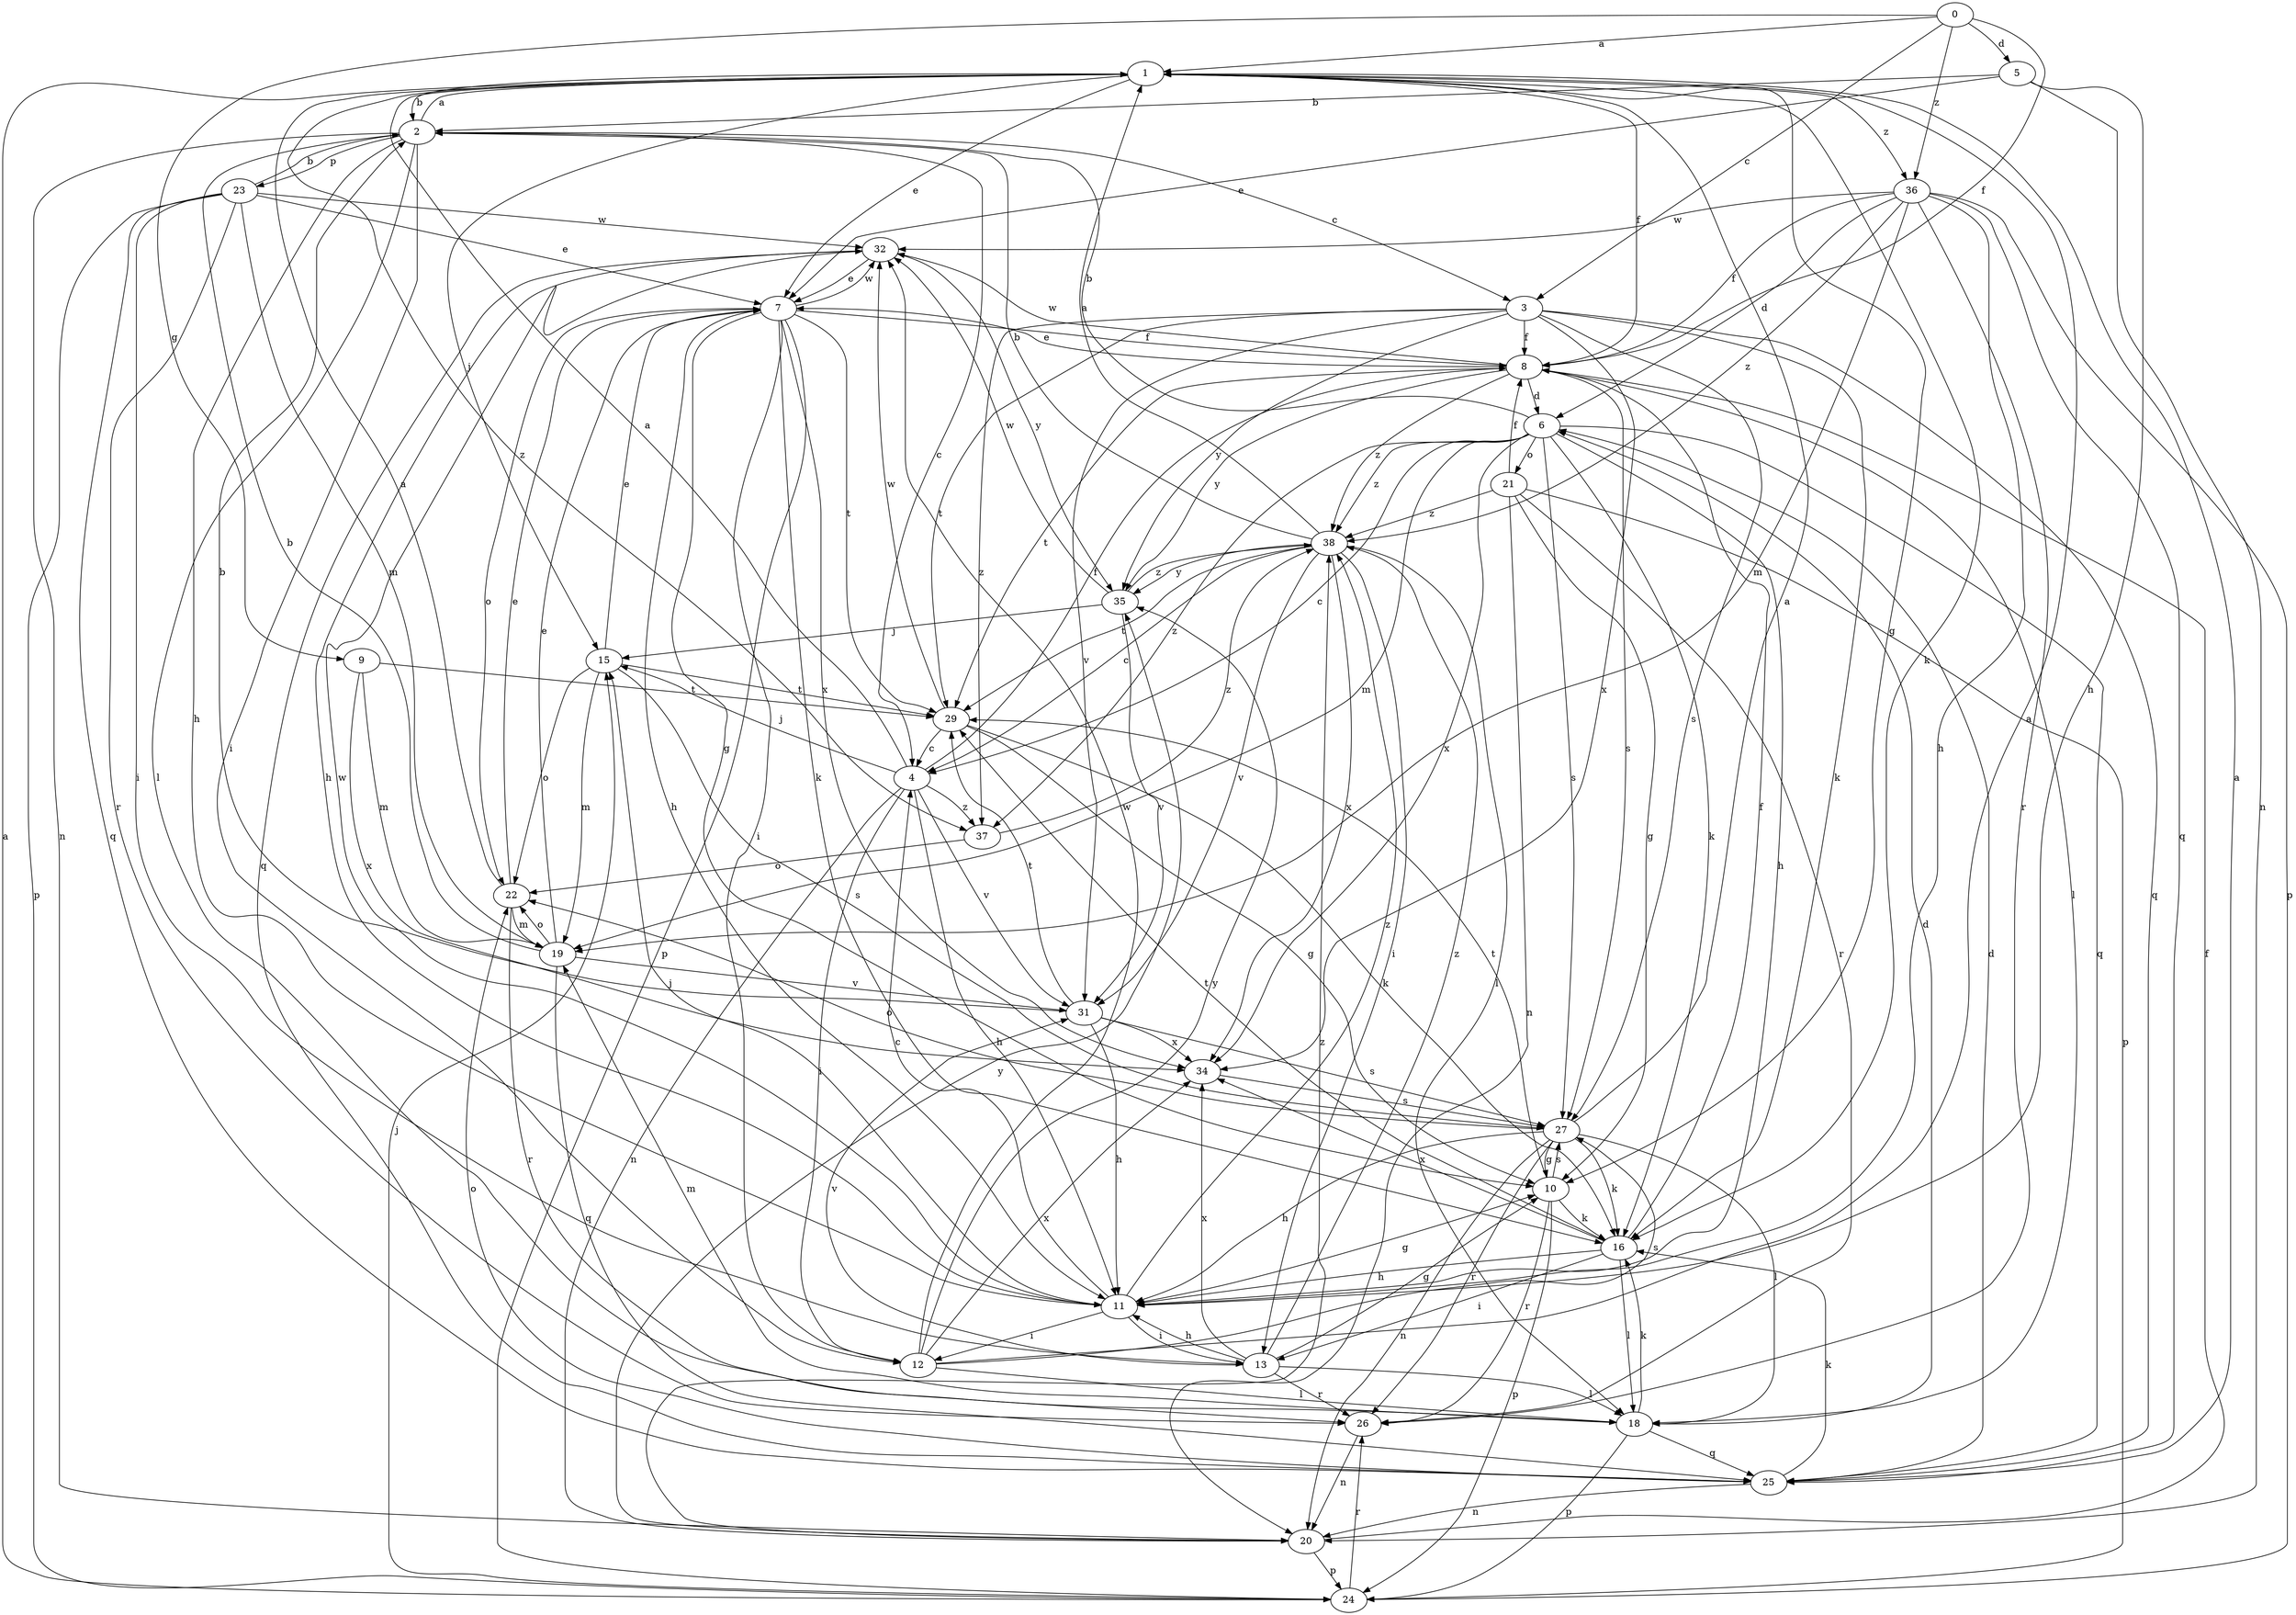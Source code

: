 strict digraph  {
0;
1;
2;
3;
4;
5;
6;
7;
8;
9;
10;
11;
12;
13;
15;
16;
18;
19;
20;
21;
22;
23;
24;
25;
26;
27;
29;
31;
32;
34;
35;
36;
37;
38;
0 -> 1  [label=a];
0 -> 3  [label=c];
0 -> 5  [label=d];
0 -> 8  [label=f];
0 -> 9  [label=g];
0 -> 36  [label=z];
1 -> 2  [label=b];
1 -> 7  [label=e];
1 -> 8  [label=f];
1 -> 10  [label=g];
1 -> 15  [label=j];
1 -> 16  [label=k];
1 -> 36  [label=z];
1 -> 37  [label=z];
2 -> 1  [label=a];
2 -> 3  [label=c];
2 -> 4  [label=c];
2 -> 11  [label=h];
2 -> 12  [label=i];
2 -> 18  [label=l];
2 -> 20  [label=n];
2 -> 23  [label=p];
3 -> 8  [label=f];
3 -> 16  [label=k];
3 -> 25  [label=q];
3 -> 27  [label=s];
3 -> 29  [label=t];
3 -> 31  [label=v];
3 -> 34  [label=x];
3 -> 35  [label=y];
3 -> 37  [label=z];
4 -> 1  [label=a];
4 -> 8  [label=f];
4 -> 11  [label=h];
4 -> 12  [label=i];
4 -> 15  [label=j];
4 -> 20  [label=n];
4 -> 31  [label=v];
4 -> 37  [label=z];
5 -> 2  [label=b];
5 -> 7  [label=e];
5 -> 11  [label=h];
5 -> 20  [label=n];
6 -> 2  [label=b];
6 -> 4  [label=c];
6 -> 11  [label=h];
6 -> 16  [label=k];
6 -> 19  [label=m];
6 -> 21  [label=o];
6 -> 25  [label=q];
6 -> 27  [label=s];
6 -> 34  [label=x];
6 -> 37  [label=z];
6 -> 38  [label=z];
7 -> 8  [label=f];
7 -> 10  [label=g];
7 -> 11  [label=h];
7 -> 12  [label=i];
7 -> 16  [label=k];
7 -> 22  [label=o];
7 -> 24  [label=p];
7 -> 29  [label=t];
7 -> 32  [label=w];
7 -> 34  [label=x];
8 -> 6  [label=d];
8 -> 7  [label=e];
8 -> 18  [label=l];
8 -> 27  [label=s];
8 -> 29  [label=t];
8 -> 32  [label=w];
8 -> 35  [label=y];
8 -> 38  [label=z];
9 -> 19  [label=m];
9 -> 29  [label=t];
9 -> 34  [label=x];
10 -> 16  [label=k];
10 -> 24  [label=p];
10 -> 26  [label=r];
10 -> 27  [label=s];
10 -> 29  [label=t];
11 -> 4  [label=c];
11 -> 10  [label=g];
11 -> 12  [label=i];
11 -> 13  [label=i];
11 -> 15  [label=j];
11 -> 32  [label=w];
11 -> 38  [label=z];
12 -> 1  [label=a];
12 -> 18  [label=l];
12 -> 27  [label=s];
12 -> 32  [label=w];
12 -> 34  [label=x];
12 -> 35  [label=y];
13 -> 10  [label=g];
13 -> 11  [label=h];
13 -> 18  [label=l];
13 -> 26  [label=r];
13 -> 31  [label=v];
13 -> 34  [label=x];
13 -> 38  [label=z];
15 -> 7  [label=e];
15 -> 19  [label=m];
15 -> 22  [label=o];
15 -> 27  [label=s];
15 -> 29  [label=t];
16 -> 8  [label=f];
16 -> 11  [label=h];
16 -> 13  [label=i];
16 -> 18  [label=l];
16 -> 29  [label=t];
16 -> 34  [label=x];
18 -> 6  [label=d];
18 -> 16  [label=k];
18 -> 19  [label=m];
18 -> 24  [label=p];
18 -> 25  [label=q];
19 -> 2  [label=b];
19 -> 7  [label=e];
19 -> 22  [label=o];
19 -> 25  [label=q];
19 -> 31  [label=v];
20 -> 8  [label=f];
20 -> 24  [label=p];
20 -> 35  [label=y];
20 -> 38  [label=z];
21 -> 8  [label=f];
21 -> 10  [label=g];
21 -> 20  [label=n];
21 -> 24  [label=p];
21 -> 26  [label=r];
21 -> 38  [label=z];
22 -> 1  [label=a];
22 -> 7  [label=e];
22 -> 19  [label=m];
22 -> 26  [label=r];
23 -> 2  [label=b];
23 -> 7  [label=e];
23 -> 13  [label=i];
23 -> 19  [label=m];
23 -> 24  [label=p];
23 -> 25  [label=q];
23 -> 26  [label=r];
23 -> 32  [label=w];
24 -> 1  [label=a];
24 -> 15  [label=j];
24 -> 26  [label=r];
25 -> 1  [label=a];
25 -> 6  [label=d];
25 -> 16  [label=k];
25 -> 20  [label=n];
25 -> 22  [label=o];
26 -> 20  [label=n];
27 -> 1  [label=a];
27 -> 10  [label=g];
27 -> 11  [label=h];
27 -> 16  [label=k];
27 -> 18  [label=l];
27 -> 20  [label=n];
27 -> 22  [label=o];
27 -> 26  [label=r];
29 -> 4  [label=c];
29 -> 10  [label=g];
29 -> 16  [label=k];
29 -> 32  [label=w];
31 -> 2  [label=b];
31 -> 11  [label=h];
31 -> 27  [label=s];
31 -> 29  [label=t];
31 -> 34  [label=x];
32 -> 7  [label=e];
32 -> 11  [label=h];
32 -> 25  [label=q];
32 -> 35  [label=y];
34 -> 27  [label=s];
35 -> 15  [label=j];
35 -> 31  [label=v];
35 -> 32  [label=w];
35 -> 38  [label=z];
36 -> 6  [label=d];
36 -> 8  [label=f];
36 -> 11  [label=h];
36 -> 19  [label=m];
36 -> 24  [label=p];
36 -> 25  [label=q];
36 -> 26  [label=r];
36 -> 32  [label=w];
36 -> 38  [label=z];
37 -> 22  [label=o];
37 -> 38  [label=z];
38 -> 1  [label=a];
38 -> 2  [label=b];
38 -> 4  [label=c];
38 -> 13  [label=i];
38 -> 18  [label=l];
38 -> 29  [label=t];
38 -> 31  [label=v];
38 -> 34  [label=x];
38 -> 35  [label=y];
}
